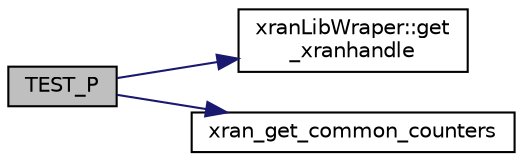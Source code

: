 digraph "TEST_P"
{
 // LATEX_PDF_SIZE
  edge [fontname="Helvetica",fontsize="10",labelfontname="Helvetica",labelfontsize="10"];
  node [fontname="Helvetica",fontsize="10",shape=record];
  rankdir="LR";
  Node1 [label="TEST_P",height=0.2,width=0.4,color="black", fillcolor="grey75", style="filled", fontcolor="black",tooltip=" "];
  Node1 -> Node2 [color="midnightblue",fontsize="10",style="solid",fontname="Helvetica"];
  Node2 [label="xranLibWraper::get\l_xranhandle",height=0.2,width=0.4,color="black", fillcolor="white", style="filled",URL="$classxran_lib_wraper.html#a2ad94e2d18c69b423d5402d7777832f1",tooltip=" "];
  Node1 -> Node3 [color="midnightblue",fontsize="10",style="solid",fontname="Helvetica"];
  Node3 [label="xran_get_common_counters",height=0.2,width=0.4,color="black", fillcolor="white", style="filled",URL="$xran__fh__o__du_8h.html#ac153c5a3e3f4f64ab0fafca6f593c380",tooltip=" "];
}
